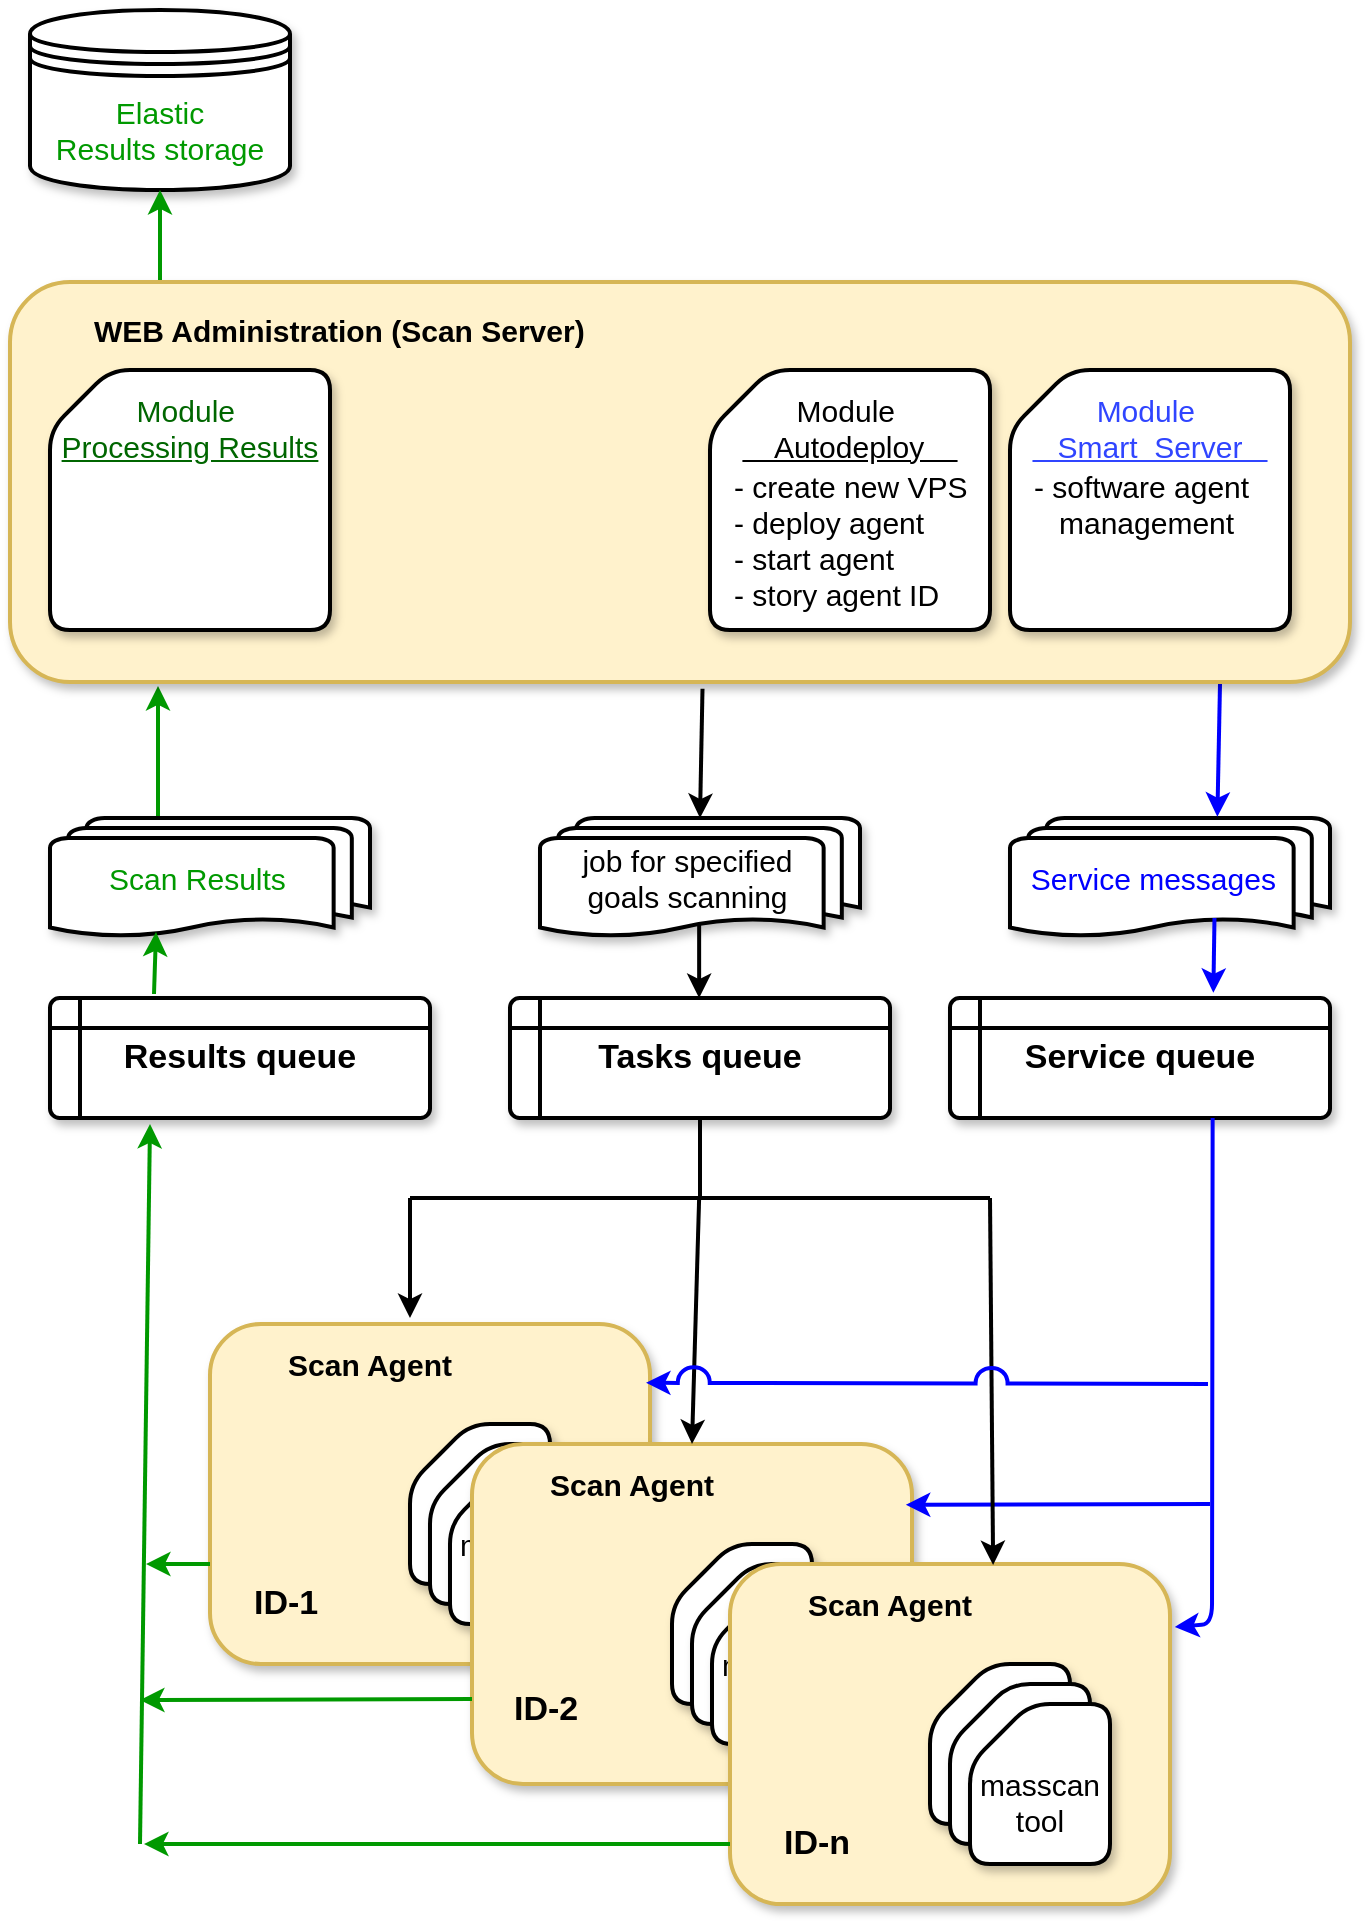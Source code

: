 <mxfile version="12.4.3" type="github" pages="1">
  <diagram id="jQreH99h2N3myDWHS3vS" name="Page-1">
    <mxGraphModel dx="1161" dy="675" grid="1" gridSize="10" guides="1" tooltips="1" connect="1" arrows="1" fold="1" page="1" pageScale="1" pageWidth="827" pageHeight="1169" math="0" shadow="0">
      <root>
        <mxCell id="0"/>
        <mxCell id="1" parent="0"/>
        <mxCell id="-jVmJ1-V1c3GaRNwtS8Z-36" value="" style="group" parent="1" vertex="1" connectable="0">
          <mxGeometry x="220" y="857" width="220" height="170" as="geometry"/>
        </mxCell>
        <mxCell id="-jVmJ1-V1c3GaRNwtS8Z-124" value="" style="group" parent="-jVmJ1-V1c3GaRNwtS8Z-36" vertex="1" connectable="0">
          <mxGeometry width="220" height="170" as="geometry"/>
        </mxCell>
        <mxCell id="-jVmJ1-V1c3GaRNwtS8Z-30" value="" style="rounded=1;whiteSpace=wrap;html=1;shadow=1;glass=0;comic=0;labelBackgroundColor=none;strokeWidth=2;fillColor=#fff2cc;fontSize=15;strokeColor=#d6b656;" parent="-jVmJ1-V1c3GaRNwtS8Z-124" vertex="1">
          <mxGeometry width="220" height="170" as="geometry"/>
        </mxCell>
        <mxCell id="-jVmJ1-V1c3GaRNwtS8Z-31" value="" style="shape=card;whiteSpace=wrap;html=1;rounded=1;shadow=1;glass=0;comic=0;labelBackgroundColor=none;strokeWidth=2;fillColor=#ffffff;gradientColor=none;fontSize=15;fontColor=#000000;" parent="-jVmJ1-V1c3GaRNwtS8Z-124" vertex="1">
          <mxGeometry x="100" y="50" width="70" height="80" as="geometry"/>
        </mxCell>
        <mxCell id="-jVmJ1-V1c3GaRNwtS8Z-32" value="" style="shape=card;whiteSpace=wrap;html=1;rounded=1;shadow=1;glass=0;comic=0;labelBackgroundColor=none;strokeWidth=2;fillColor=#ffffff;gradientColor=none;fontSize=15;fontColor=#000000;" parent="-jVmJ1-V1c3GaRNwtS8Z-124" vertex="1">
          <mxGeometry x="110" y="60" width="70" height="80" as="geometry"/>
        </mxCell>
        <mxCell id="-jVmJ1-V1c3GaRNwtS8Z-33" value="&lt;br&gt;masscan&lt;br&gt;tool" style="shape=card;whiteSpace=wrap;html=1;rounded=1;shadow=1;glass=0;comic=0;labelBackgroundColor=none;strokeWidth=2;fillColor=#ffffff;gradientColor=none;fontSize=15;fontColor=#000000;" parent="-jVmJ1-V1c3GaRNwtS8Z-124" vertex="1">
          <mxGeometry x="120" y="70" width="70" height="80" as="geometry"/>
        </mxCell>
        <mxCell id="-jVmJ1-V1c3GaRNwtS8Z-35" value="Scan Agent" style="text;html=1;strokeColor=none;fillColor=none;align=center;verticalAlign=middle;whiteSpace=wrap;rounded=0;shadow=1;glass=0;comic=0;labelBackgroundColor=none;fontSize=15;fontColor=#000000;fontStyle=1" parent="-jVmJ1-V1c3GaRNwtS8Z-124" vertex="1">
          <mxGeometry x="10" y="10" width="140" height="20" as="geometry"/>
        </mxCell>
        <mxCell id="-jVmJ1-V1c3GaRNwtS8Z-117" value="&lt;font style=&quot;font-size: 17px&quot;&gt;ID-1&lt;/font&gt;" style="text;html=1;strokeColor=none;fillColor=none;align=left;verticalAlign=middle;whiteSpace=wrap;rounded=0;shadow=1;glass=0;comic=0;labelBackgroundColor=none;fontSize=15;fontColor=#000000;fontStyle=1" parent="-jVmJ1-V1c3GaRNwtS8Z-124" vertex="1">
          <mxGeometry x="20" y="130" width="60" height="20" as="geometry"/>
        </mxCell>
        <mxCell id="-jVmJ1-V1c3GaRNwtS8Z-37" value="" style="group" parent="1" vertex="1" connectable="0">
          <mxGeometry x="351" y="917" width="220" height="170" as="geometry"/>
        </mxCell>
        <mxCell id="-jVmJ1-V1c3GaRNwtS8Z-125" value="" style="group" parent="-jVmJ1-V1c3GaRNwtS8Z-37" vertex="1" connectable="0">
          <mxGeometry width="220" height="170" as="geometry"/>
        </mxCell>
        <mxCell id="-jVmJ1-V1c3GaRNwtS8Z-38" value="" style="rounded=1;whiteSpace=wrap;html=1;shadow=1;glass=0;comic=0;labelBackgroundColor=none;strokeWidth=2;fillColor=#fff2cc;fontSize=15;strokeColor=#d6b656;" parent="-jVmJ1-V1c3GaRNwtS8Z-125" vertex="1">
          <mxGeometry width="220" height="170" as="geometry"/>
        </mxCell>
        <mxCell id="-jVmJ1-V1c3GaRNwtS8Z-39" value="" style="shape=card;whiteSpace=wrap;html=1;rounded=1;shadow=1;glass=0;comic=0;labelBackgroundColor=none;strokeWidth=2;fillColor=#ffffff;gradientColor=none;fontSize=15;fontColor=#000000;" parent="-jVmJ1-V1c3GaRNwtS8Z-125" vertex="1">
          <mxGeometry x="100" y="50" width="70" height="80" as="geometry"/>
        </mxCell>
        <mxCell id="-jVmJ1-V1c3GaRNwtS8Z-40" value="" style="shape=card;whiteSpace=wrap;html=1;rounded=1;shadow=1;glass=0;comic=0;labelBackgroundColor=none;strokeWidth=2;fillColor=#ffffff;gradientColor=none;fontSize=15;fontColor=#000000;" parent="-jVmJ1-V1c3GaRNwtS8Z-125" vertex="1">
          <mxGeometry x="110" y="60" width="70" height="80" as="geometry"/>
        </mxCell>
        <mxCell id="-jVmJ1-V1c3GaRNwtS8Z-41" value="&lt;br&gt;masscan&lt;br&gt;tool" style="shape=card;whiteSpace=wrap;html=1;rounded=1;shadow=1;glass=0;comic=0;labelBackgroundColor=none;strokeWidth=2;fillColor=#ffffff;gradientColor=none;fontSize=15;fontColor=#000000;" parent="-jVmJ1-V1c3GaRNwtS8Z-125" vertex="1">
          <mxGeometry x="120" y="70" width="70" height="80" as="geometry"/>
        </mxCell>
        <mxCell id="-jVmJ1-V1c3GaRNwtS8Z-42" value="Scan Agent" style="text;html=1;strokeColor=none;fillColor=none;align=center;verticalAlign=middle;whiteSpace=wrap;rounded=0;shadow=1;glass=0;comic=0;labelBackgroundColor=none;fontSize=15;fontColor=#000000;fontStyle=1" parent="-jVmJ1-V1c3GaRNwtS8Z-125" vertex="1">
          <mxGeometry x="10" y="10" width="140" height="20" as="geometry"/>
        </mxCell>
        <mxCell id="-jVmJ1-V1c3GaRNwtS8Z-118" value="&lt;font style=&quot;font-size: 17px&quot;&gt;ID-2&lt;/font&gt;" style="text;html=1;strokeColor=none;fillColor=none;align=left;verticalAlign=middle;whiteSpace=wrap;rounded=0;shadow=1;glass=0;comic=0;labelBackgroundColor=none;fontSize=15;fontColor=#000000;fontStyle=1" parent="-jVmJ1-V1c3GaRNwtS8Z-125" vertex="1">
          <mxGeometry x="19" y="123" width="60" height="20" as="geometry"/>
        </mxCell>
        <mxCell id="-jVmJ1-V1c3GaRNwtS8Z-43" value="" style="group" parent="1" vertex="1" connectable="0">
          <mxGeometry x="480" y="977" width="220" height="170" as="geometry"/>
        </mxCell>
        <mxCell id="-jVmJ1-V1c3GaRNwtS8Z-126" value="" style="group" parent="-jVmJ1-V1c3GaRNwtS8Z-43" vertex="1" connectable="0">
          <mxGeometry width="220" height="170" as="geometry"/>
        </mxCell>
        <mxCell id="-jVmJ1-V1c3GaRNwtS8Z-44" value="" style="rounded=1;whiteSpace=wrap;html=1;shadow=1;glass=0;comic=0;labelBackgroundColor=none;strokeWidth=2;fillColor=#fff2cc;fontSize=15;strokeColor=#d6b656;" parent="-jVmJ1-V1c3GaRNwtS8Z-126" vertex="1">
          <mxGeometry width="220" height="170" as="geometry"/>
        </mxCell>
        <mxCell id="-jVmJ1-V1c3GaRNwtS8Z-45" value="" style="shape=card;whiteSpace=wrap;html=1;rounded=1;shadow=1;glass=0;comic=0;labelBackgroundColor=none;strokeWidth=2;fillColor=#ffffff;gradientColor=none;fontSize=15;fontColor=#000000;" parent="-jVmJ1-V1c3GaRNwtS8Z-126" vertex="1">
          <mxGeometry x="100" y="50" width="70" height="80" as="geometry"/>
        </mxCell>
        <mxCell id="-jVmJ1-V1c3GaRNwtS8Z-46" value="" style="shape=card;whiteSpace=wrap;html=1;rounded=1;shadow=1;glass=0;comic=0;labelBackgroundColor=none;strokeWidth=2;fillColor=#ffffff;gradientColor=none;fontSize=15;fontColor=#000000;" parent="-jVmJ1-V1c3GaRNwtS8Z-126" vertex="1">
          <mxGeometry x="110" y="60" width="70" height="80" as="geometry"/>
        </mxCell>
        <mxCell id="-jVmJ1-V1c3GaRNwtS8Z-47" value="&lt;br&gt;masscan&lt;br&gt;tool" style="shape=card;whiteSpace=wrap;html=1;rounded=1;shadow=1;glass=0;comic=0;labelBackgroundColor=none;strokeWidth=2;fillColor=#ffffff;gradientColor=none;fontSize=15;fontColor=#000000;" parent="-jVmJ1-V1c3GaRNwtS8Z-126" vertex="1">
          <mxGeometry x="120" y="70" width="70" height="80" as="geometry"/>
        </mxCell>
        <mxCell id="-jVmJ1-V1c3GaRNwtS8Z-48" value="Scan Agent" style="text;html=1;strokeColor=none;fillColor=none;align=center;verticalAlign=middle;whiteSpace=wrap;rounded=0;shadow=1;glass=0;comic=0;labelBackgroundColor=none;fontSize=15;fontColor=#000000;fontStyle=1" parent="-jVmJ1-V1c3GaRNwtS8Z-126" vertex="1">
          <mxGeometry x="10" y="10" width="140" height="20" as="geometry"/>
        </mxCell>
        <mxCell id="-jVmJ1-V1c3GaRNwtS8Z-123" value="&lt;font style=&quot;font-size: 17px&quot;&gt;ID-n&lt;/font&gt;" style="text;html=1;strokeColor=none;fillColor=none;align=left;verticalAlign=middle;whiteSpace=wrap;rounded=0;shadow=1;glass=0;comic=0;labelBackgroundColor=none;fontSize=15;fontColor=#000000;fontStyle=1" parent="-jVmJ1-V1c3GaRNwtS8Z-126" vertex="1">
          <mxGeometry x="25" y="130" width="60" height="20" as="geometry"/>
        </mxCell>
        <mxCell id="-jVmJ1-V1c3GaRNwtS8Z-95" value="" style="group" parent="1" vertex="1" connectable="0">
          <mxGeometry x="140" y="694" width="340" height="423" as="geometry"/>
        </mxCell>
        <mxCell id="-jVmJ1-V1c3GaRNwtS8Z-93" value="" style="endArrow=classic;html=1;strokeWidth=2;fontSize=15;fontColor=#3045FF;strokeColor=#009900;exitX=0;exitY=0.75;exitDx=0;exitDy=0;" parent="-jVmJ1-V1c3GaRNwtS8Z-95" edge="1">
          <mxGeometry width="50" height="50" relative="1" as="geometry">
            <mxPoint x="80" y="283" as="sourcePoint"/>
            <mxPoint x="48" y="283" as="targetPoint"/>
          </mxGeometry>
        </mxCell>
        <mxCell id="-jVmJ1-V1c3GaRNwtS8Z-86" value="&lt;b&gt;&lt;font style=&quot;font-size: 17px&quot;&gt;Results queue&lt;/font&gt;&lt;/b&gt;" style="shape=internalStorage;whiteSpace=wrap;html=1;dx=15;dy=15;rounded=1;arcSize=8;strokeWidth=2;shadow=1;glass=0;comic=0;labelBackgroundColor=none;fillColor=#ffffff;gradientColor=none;fontSize=15;fontColor=#000000;" parent="-jVmJ1-V1c3GaRNwtS8Z-95" vertex="1">
          <mxGeometry width="190" height="60" as="geometry"/>
        </mxCell>
        <mxCell id="-jVmJ1-V1c3GaRNwtS8Z-89" value="" style="endArrow=classic;html=1;strokeWidth=2;fontSize=15;fontColor=#3045FF;strokeColor=#009900;" parent="-jVmJ1-V1c3GaRNwtS8Z-95" edge="1">
          <mxGeometry width="50" height="50" relative="1" as="geometry">
            <mxPoint x="45" y="423" as="sourcePoint"/>
            <mxPoint x="50" y="63" as="targetPoint"/>
          </mxGeometry>
        </mxCell>
        <mxCell id="-jVmJ1-V1c3GaRNwtS8Z-90" value="" style="endArrow=classic;html=1;strokeWidth=2;fontSize=15;fontColor=#3045FF;strokeColor=#009900;exitX=0;exitY=0.75;exitDx=0;exitDy=0;" parent="-jVmJ1-V1c3GaRNwtS8Z-95" source="-jVmJ1-V1c3GaRNwtS8Z-38" edge="1">
          <mxGeometry width="50" height="50" relative="1" as="geometry">
            <mxPoint x="210" y="353" as="sourcePoint"/>
            <mxPoint x="45" y="351" as="targetPoint"/>
          </mxGeometry>
        </mxCell>
        <mxCell id="-jVmJ1-V1c3GaRNwtS8Z-91" value="" style="endArrow=classic;html=1;strokeWidth=2;fontSize=15;fontColor=#3045FF;strokeColor=#009900;exitX=0;exitY=0.75;exitDx=0;exitDy=0;" parent="-jVmJ1-V1c3GaRNwtS8Z-95" edge="1">
          <mxGeometry width="50" height="50" relative="1" as="geometry">
            <mxPoint x="340" y="423" as="sourcePoint"/>
            <mxPoint x="47" y="423" as="targetPoint"/>
          </mxGeometry>
        </mxCell>
        <mxCell id="-jVmJ1-V1c3GaRNwtS8Z-112" value="" style="group" parent="1" vertex="1" connectable="0">
          <mxGeometry x="590" y="537" width="190" height="470" as="geometry"/>
        </mxCell>
        <mxCell id="-jVmJ1-V1c3GaRNwtS8Z-85" value="&lt;b&gt;&lt;font style=&quot;font-size: 17px&quot;&gt;Service queue&lt;/font&gt;&lt;/b&gt;" style="shape=internalStorage;whiteSpace=wrap;html=1;dx=15;dy=15;rounded=1;arcSize=8;strokeWidth=2;shadow=1;glass=0;comic=0;labelBackgroundColor=none;fillColor=#ffffff;gradientColor=none;fontSize=15;fontColor=#000000;" parent="-jVmJ1-V1c3GaRNwtS8Z-112" vertex="1">
          <mxGeometry y="157" width="190" height="60" as="geometry"/>
        </mxCell>
        <mxCell id="-jVmJ1-V1c3GaRNwtS8Z-97" value="&lt;font color=&quot;#0000ff&quot;&gt;Service messages&amp;nbsp; &amp;nbsp;&amp;nbsp;&lt;/font&gt;" style="strokeWidth=2;html=1;shape=mxgraph.flowchart.multi-document;whiteSpace=wrap;rounded=1;shadow=1;glass=0;comic=0;labelBackgroundColor=none;fillColor=#ffffff;gradientColor=none;fontSize=15;fontColor=#3045FF;" parent="-jVmJ1-V1c3GaRNwtS8Z-112" vertex="1">
          <mxGeometry x="30" y="67" width="160" height="60" as="geometry"/>
        </mxCell>
        <mxCell id="-jVmJ1-V1c3GaRNwtS8Z-107" value="" style="endArrow=classic;html=1;strokeColor=#0000FF;strokeWidth=2;fontSize=15;fontColor=#3045FF;entryX=0.648;entryY=-0.01;entryDx=0;entryDy=0;entryPerimeter=0;" parent="-jVmJ1-V1c3GaRNwtS8Z-112" target="-jVmJ1-V1c3GaRNwtS8Z-97" edge="1">
          <mxGeometry width="50" height="50" relative="1" as="geometry">
            <mxPoint x="135" as="sourcePoint"/>
            <mxPoint x="85" y="50" as="targetPoint"/>
          </mxGeometry>
        </mxCell>
        <mxCell id="-jVmJ1-V1c3GaRNwtS8Z-108" value="" style="endArrow=classic;html=1;strokeColor=#0000FF;strokeWidth=2;fontSize=15;fontColor=#3045FF;entryX=0.648;entryY=-0.01;entryDx=0;entryDy=0;entryPerimeter=0;exitX=0.639;exitY=0.834;exitDx=0;exitDy=0;exitPerimeter=0;" parent="-jVmJ1-V1c3GaRNwtS8Z-112" source="-jVmJ1-V1c3GaRNwtS8Z-97" edge="1">
          <mxGeometry width="50" height="50" relative="1" as="geometry">
            <mxPoint x="133" y="88" as="sourcePoint"/>
            <mxPoint x="131.68" y="154.4" as="targetPoint"/>
          </mxGeometry>
        </mxCell>
        <mxCell id="-jVmJ1-V1c3GaRNwtS8Z-109" value="" style="endArrow=classic;html=1;strokeColor=#0000FF;strokeWidth=2;fontSize=15;fontColor=#3045FF;comic=0;shadow=0;entryX=1.011;entryY=0.185;entryDx=0;entryDy=0;entryPerimeter=0;" parent="-jVmJ1-V1c3GaRNwtS8Z-112" target="-jVmJ1-V1c3GaRNwtS8Z-44" edge="1">
          <mxGeometry width="50" height="50" relative="1" as="geometry">
            <mxPoint x="131.32" y="217" as="sourcePoint"/>
            <mxPoint x="130" y="477" as="targetPoint"/>
            <Array as="points">
              <mxPoint x="131" y="470"/>
            </Array>
          </mxGeometry>
        </mxCell>
        <mxCell id="-jVmJ1-V1c3GaRNwtS8Z-128" value="" style="endArrow=classic;html=1;shadow=0;strokeColor=#0000FF;strokeWidth=2;fontSize=15;fontColor=#3045FF;jumpStyle=arc;entryX=0.986;entryY=0.179;entryDx=0;entryDy=0;entryPerimeter=0;" parent="-jVmJ1-V1c3GaRNwtS8Z-112" target="-jVmJ1-V1c3GaRNwtS8Z-38" edge="1">
          <mxGeometry width="50" height="50" relative="1" as="geometry">
            <mxPoint x="130" y="410" as="sourcePoint"/>
            <mxPoint x="-10" y="410" as="targetPoint"/>
            <Array as="points">
              <mxPoint x="130" y="410"/>
            </Array>
          </mxGeometry>
        </mxCell>
        <mxCell id="-jVmJ1-V1c3GaRNwtS8Z-113" value="" style="group" parent="1" vertex="1" connectable="0">
          <mxGeometry x="320" y="604" width="290" height="250" as="geometry"/>
        </mxCell>
        <mxCell id="-jVmJ1-V1c3GaRNwtS8Z-94" value="" style="group" parent="-jVmJ1-V1c3GaRNwtS8Z-113" vertex="1" connectable="0">
          <mxGeometry width="290" height="250" as="geometry"/>
        </mxCell>
        <mxCell id="-jVmJ1-V1c3GaRNwtS8Z-69" value="" style="endArrow=classic;html=1;strokeWidth=2;fontSize=15;fontColor=#000000;entryX=0.5;entryY=0;entryDx=0;entryDy=0;" parent="-jVmJ1-V1c3GaRNwtS8Z-94" edge="1">
          <mxGeometry width="50" height="50" relative="1" as="geometry">
            <mxPoint y="190" as="sourcePoint"/>
            <mxPoint y="250" as="targetPoint"/>
          </mxGeometry>
        </mxCell>
        <mxCell id="-jVmJ1-V1c3GaRNwtS8Z-71" value="" style="endArrow=classic;html=1;strokeWidth=2;fontSize=15;fontColor=#000000;entryX=0.5;entryY=0;entryDx=0;entryDy=0;" parent="-jVmJ1-V1c3GaRNwtS8Z-94" target="-jVmJ1-V1c3GaRNwtS8Z-38" edge="1">
          <mxGeometry width="50" height="50" relative="1" as="geometry">
            <mxPoint x="144.57" y="190" as="sourcePoint"/>
            <mxPoint x="144.57" y="250" as="targetPoint"/>
          </mxGeometry>
        </mxCell>
        <mxCell id="-jVmJ1-V1c3GaRNwtS8Z-72" value="" style="endArrow=classic;html=1;strokeWidth=2;fontSize=15;fontColor=#000000;entryX=0.598;entryY=0.003;entryDx=0;entryDy=0;entryPerimeter=0;" parent="-jVmJ1-V1c3GaRNwtS8Z-94" target="-jVmJ1-V1c3GaRNwtS8Z-44" edge="1">
          <mxGeometry width="50" height="50" relative="1" as="geometry">
            <mxPoint x="290" y="190" as="sourcePoint"/>
            <mxPoint x="290" y="250" as="targetPoint"/>
          </mxGeometry>
        </mxCell>
        <mxCell id="-jVmJ1-V1c3GaRNwtS8Z-60" value="" style="endArrow=none;html=1;fontSize=15;fontColor=#000000;entryX=0.5;entryY=1;entryDx=0;entryDy=0;strokeWidth=2;" parent="-jVmJ1-V1c3GaRNwtS8Z-94" target="-jVmJ1-V1c3GaRNwtS8Z-51" edge="1">
          <mxGeometry width="50" height="50" relative="1" as="geometry">
            <mxPoint x="145" y="190" as="sourcePoint"/>
            <mxPoint x="150" y="170" as="targetPoint"/>
          </mxGeometry>
        </mxCell>
        <mxCell id="-jVmJ1-V1c3GaRNwtS8Z-51" value="&lt;b&gt;&lt;font style=&quot;font-size: 17px&quot;&gt;Tasks queue&lt;/font&gt;&lt;/b&gt;" style="shape=internalStorage;whiteSpace=wrap;html=1;dx=15;dy=15;rounded=1;arcSize=8;strokeWidth=2;shadow=1;glass=0;comic=0;labelBackgroundColor=none;fillColor=#ffffff;gradientColor=none;fontSize=15;fontColor=#000000;" parent="-jVmJ1-V1c3GaRNwtS8Z-94" vertex="1">
          <mxGeometry x="50" y="90" width="190" height="60" as="geometry"/>
        </mxCell>
        <mxCell id="-jVmJ1-V1c3GaRNwtS8Z-52" value="job for specified&amp;nbsp; &amp;nbsp;&lt;br&gt;goals scanning&amp;nbsp; &amp;nbsp;" style="strokeWidth=2;html=1;shape=mxgraph.flowchart.multi-document;whiteSpace=wrap;rounded=1;shadow=1;glass=0;comic=0;labelBackgroundColor=none;fillColor=#ffffff;gradientColor=none;fontSize=15;fontColor=#000000;" parent="-jVmJ1-V1c3GaRNwtS8Z-94" vertex="1">
          <mxGeometry x="65" width="160" height="60" as="geometry"/>
        </mxCell>
        <mxCell id="-jVmJ1-V1c3GaRNwtS8Z-55" value="" style="endArrow=classic;html=1;fontSize=15;fontColor=#000000;exitX=0.5;exitY=0.88;exitDx=0;exitDy=0;exitPerimeter=0;strokeWidth=2;" parent="-jVmJ1-V1c3GaRNwtS8Z-94" edge="1">
          <mxGeometry width="50" height="50" relative="1" as="geometry">
            <mxPoint x="144.57" y="52.8" as="sourcePoint"/>
            <mxPoint x="144.57" y="90" as="targetPoint"/>
          </mxGeometry>
        </mxCell>
        <mxCell id="-jVmJ1-V1c3GaRNwtS8Z-61" value="" style="endArrow=none;html=1;fontSize=15;fontColor=#000000;strokeWidth=2;" parent="-jVmJ1-V1c3GaRNwtS8Z-94" edge="1">
          <mxGeometry width="50" height="50" relative="1" as="geometry">
            <mxPoint x="290" y="190" as="sourcePoint"/>
            <mxPoint y="190" as="targetPoint"/>
          </mxGeometry>
        </mxCell>
        <mxCell id="-jVmJ1-V1c3GaRNwtS8Z-111" value="" style="endArrow=classic;html=1;shadow=0;strokeColor=#0000FF;strokeWidth=2;fontSize=15;fontColor=#3045FF;targetPerimeterSpacing=0;sourcePerimeterSpacing=0;jumpStyle=arc;jumpSize=14;entryX=0.991;entryY=0.173;entryDx=0;entryDy=0;entryPerimeter=0;" parent="-jVmJ1-V1c3GaRNwtS8Z-94" target="-jVmJ1-V1c3GaRNwtS8Z-30" edge="1">
          <mxGeometry width="50" height="50" relative="1" as="geometry">
            <mxPoint x="399" y="283" as="sourcePoint"/>
            <mxPoint x="250.0" y="283.0" as="targetPoint"/>
          </mxGeometry>
        </mxCell>
        <mxCell id="-jVmJ1-V1c3GaRNwtS8Z-114" value="" style="group" parent="1" vertex="1" connectable="0">
          <mxGeometry x="140" y="538" width="160" height="154" as="geometry"/>
        </mxCell>
        <mxCell id="-jVmJ1-V1c3GaRNwtS8Z-99" value="" style="endArrow=classic;html=1;strokeColor=#009900;strokeWidth=2;fontSize=15;fontColor=#3045FF;" parent="-jVmJ1-V1c3GaRNwtS8Z-114" edge="1">
          <mxGeometry width="50" height="50" relative="1" as="geometry">
            <mxPoint x="54" y="66" as="sourcePoint"/>
            <mxPoint x="54" as="targetPoint"/>
          </mxGeometry>
        </mxCell>
        <mxCell id="-jVmJ1-V1c3GaRNwtS8Z-96" value="&lt;font color=&quot;#009900&quot;&gt;Scan Results&amp;nbsp; &amp;nbsp;&lt;/font&gt;" style="strokeWidth=2;html=1;shape=mxgraph.flowchart.multi-document;whiteSpace=wrap;rounded=1;shadow=1;glass=0;comic=0;labelBackgroundColor=none;fillColor=#ffffff;gradientColor=none;fontSize=15;fontColor=#3045FF;" parent="-jVmJ1-V1c3GaRNwtS8Z-114" vertex="1">
          <mxGeometry y="66" width="160" height="60" as="geometry"/>
        </mxCell>
        <mxCell id="-jVmJ1-V1c3GaRNwtS8Z-104" value="" style="endArrow=classic;html=1;strokeColor=#009900;strokeWidth=2;fontSize=15;fontColor=#3045FF;" parent="-jVmJ1-V1c3GaRNwtS8Z-114" edge="1">
          <mxGeometry width="50" height="50" relative="1" as="geometry">
            <mxPoint x="52" y="154" as="sourcePoint"/>
            <mxPoint x="53" y="123.0" as="targetPoint"/>
          </mxGeometry>
        </mxCell>
        <mxCell id="-jVmJ1-V1c3GaRNwtS8Z-79" value="" style="endArrow=classic;html=1;strokeWidth=2;fontSize=15;fontColor=#000000;entryX=0.5;entryY=0;entryDx=0;entryDy=0;entryPerimeter=0;exitX=0.514;exitY=1.022;exitDx=0;exitDy=0;exitPerimeter=0;" parent="1" target="-jVmJ1-V1c3GaRNwtS8Z-52" edge="1">
          <mxGeometry width="50" height="50" relative="1" as="geometry">
            <mxPoint x="466.25" y="539.368" as="sourcePoint"/>
            <mxPoint x="-120" y="-530" as="targetPoint"/>
          </mxGeometry>
        </mxCell>
        <mxCell id="-jVmJ1-V1c3GaRNwtS8Z-132" value="" style="group" parent="1" vertex="1" connectable="0">
          <mxGeometry x="130" y="200" width="130" height="140" as="geometry"/>
        </mxCell>
        <mxCell id="-jVmJ1-V1c3GaRNwtS8Z-129" value="&lt;font color=&quot;#009900&quot;&gt;Elastic&lt;br&gt;Results storage&lt;/font&gt;" style="shape=datastore;whiteSpace=wrap;html=1;rounded=1;shadow=1;glass=0;comic=0;labelBackgroundColor=none;strokeWidth=2;fillColor=#ffffff;gradientColor=none;fontSize=15;fontColor=#3045FF;" parent="-jVmJ1-V1c3GaRNwtS8Z-132" vertex="1">
          <mxGeometry width="130" height="90" as="geometry"/>
        </mxCell>
        <mxCell id="-jVmJ1-V1c3GaRNwtS8Z-130" value="" style="endArrow=classic;html=1;shadow=0;strokeColor=#009900;strokeWidth=2;fontSize=15;fontColor=#3045FF;" parent="-jVmJ1-V1c3GaRNwtS8Z-132" target="-jVmJ1-V1c3GaRNwtS8Z-129" edge="1">
          <mxGeometry width="50" height="50" relative="1" as="geometry">
            <mxPoint x="65" y="140" as="sourcePoint"/>
            <mxPoint x="115" y="97" as="targetPoint"/>
          </mxGeometry>
        </mxCell>
        <mxCell id="-jVmJ1-V1c3GaRNwtS8Z-157" value="" style="group" parent="1" vertex="1" connectable="0">
          <mxGeometry x="120" y="336" width="670" height="200" as="geometry"/>
        </mxCell>
        <mxCell id="-jVmJ1-V1c3GaRNwtS8Z-150" value="" style="group" parent="-jVmJ1-V1c3GaRNwtS8Z-157" vertex="1" connectable="0">
          <mxGeometry width="670" height="200" as="geometry"/>
        </mxCell>
        <mxCell id="-jVmJ1-V1c3GaRNwtS8Z-141" value="" style="rounded=1;whiteSpace=wrap;html=1;shadow=1;glass=0;comic=0;labelBackgroundColor=none;strokeWidth=2;fillColor=#fff2cc;fontSize=15;strokeColor=#d6b656;" parent="-jVmJ1-V1c3GaRNwtS8Z-150" vertex="1">
          <mxGeometry width="670" height="200" as="geometry"/>
        </mxCell>
        <mxCell id="-jVmJ1-V1c3GaRNwtS8Z-149" value="&lt;b&gt;WEB Administration (Scan Server)&lt;/b&gt;" style="text;html=1;strokeColor=none;fillColor=none;align=left;verticalAlign=middle;whiteSpace=wrap;rounded=0;shadow=1;glass=0;comic=0;labelBackgroundColor=none;fontSize=15;fontColor=#000000;" parent="-jVmJ1-V1c3GaRNwtS8Z-150" vertex="1">
          <mxGeometry x="40" y="14" width="320" height="20" as="geometry"/>
        </mxCell>
        <mxCell id="-jVmJ1-V1c3GaRNwtS8Z-151" value="" style="group" parent="-jVmJ1-V1c3GaRNwtS8Z-157" vertex="1" connectable="0">
          <mxGeometry x="500" y="44" width="140" height="130" as="geometry"/>
        </mxCell>
        <mxCell id="-jVmJ1-V1c3GaRNwtS8Z-152" value="Module&amp;nbsp;&lt;br&gt;&lt;u&gt;&amp;nbsp; &amp;nbsp;Smart&amp;nbsp; Server&amp;nbsp; &amp;nbsp;&lt;/u&gt;&lt;br&gt;&lt;br&gt;&lt;br&gt;&lt;br&gt;&lt;br&gt;" style="shape=card;whiteSpace=wrap;html=1;rounded=1;shadow=1;glass=0;comic=0;labelBackgroundColor=none;strokeWidth=2;fillColor=#ffffff;gradientColor=none;fontSize=15;fontColor=#3045FF;" parent="-jVmJ1-V1c3GaRNwtS8Z-151" vertex="1">
          <mxGeometry width="140" height="130" as="geometry"/>
        </mxCell>
        <mxCell id="-jVmJ1-V1c3GaRNwtS8Z-153" value="&lt;br style=&quot;color: rgb(0 , 0 , 0)&quot;&gt;&lt;span style=&quot;color: rgb(0 , 0 , 0)&quot;&gt;- software agent&amp;nbsp; &amp;nbsp; &amp;nbsp;management&lt;br&gt;&lt;br&gt;&lt;br&gt;&lt;br&gt;&lt;/span&gt;" style="text;html=1;strokeColor=none;fillColor=none;align=left;verticalAlign=middle;whiteSpace=wrap;rounded=0;shadow=1;glass=0;comic=0;labelBackgroundColor=none;fontSize=15;fontColor=#3045FF;" parent="-jVmJ1-V1c3GaRNwtS8Z-151" vertex="1">
          <mxGeometry x="10" y="50" width="120" height="70" as="geometry"/>
        </mxCell>
        <mxCell id="-jVmJ1-V1c3GaRNwtS8Z-154" value="" style="group" parent="-jVmJ1-V1c3GaRNwtS8Z-157" vertex="1" connectable="0">
          <mxGeometry x="350" y="44" width="140" height="130" as="geometry"/>
        </mxCell>
        <mxCell id="-jVmJ1-V1c3GaRNwtS8Z-155" value="&lt;font color=&quot;#000000&quot;&gt;Module&amp;nbsp;&lt;br&gt;&lt;u&gt;&amp;nbsp; &amp;nbsp; Autodeploy&amp;nbsp; &amp;nbsp;&amp;nbsp;&lt;/u&gt;&lt;br&gt;&lt;br&gt;&lt;br&gt;&lt;br&gt;&lt;br&gt;&lt;/font&gt;" style="shape=card;whiteSpace=wrap;html=1;rounded=1;shadow=1;glass=0;comic=0;labelBackgroundColor=none;strokeWidth=2;fillColor=#ffffff;gradientColor=none;fontSize=15;fontColor=#3045FF;" parent="-jVmJ1-V1c3GaRNwtS8Z-154" vertex="1">
          <mxGeometry width="140" height="130" as="geometry"/>
        </mxCell>
        <mxCell id="-jVmJ1-V1c3GaRNwtS8Z-156" value="&lt;br style=&quot;color: rgb(0 , 0 , 0)&quot;&gt;&lt;span style=&quot;color: rgb(0 , 0 , 0)&quot;&gt;- create new VPS&lt;br&gt;- deploy agent&lt;br&gt;- start agent&lt;br&gt;- story agent ID&lt;br&gt;&lt;br&gt;&lt;/span&gt;" style="text;html=1;strokeColor=none;fillColor=none;align=left;verticalAlign=middle;whiteSpace=wrap;rounded=0;shadow=1;glass=0;comic=0;labelBackgroundColor=none;fontSize=15;fontColor=#3045FF;" parent="-jVmJ1-V1c3GaRNwtS8Z-154" vertex="1">
          <mxGeometry x="10" y="50" width="120" height="70" as="geometry"/>
        </mxCell>
        <mxCell id="1VGXTUs-d3SxIM9BYk_C-2" value="&lt;font color=&quot;#006600&quot;&gt;Module&amp;nbsp;&lt;br&gt;&lt;u&gt;Processing Results&lt;br&gt;&lt;/u&gt;&lt;br&gt;&lt;br&gt;&lt;br&gt;&lt;br&gt;&lt;/font&gt;" style="shape=card;whiteSpace=wrap;html=1;rounded=1;shadow=1;glass=0;comic=0;labelBackgroundColor=none;strokeWidth=2;fillColor=#ffffff;gradientColor=none;fontSize=15;fontColor=#3045FF;" vertex="1" parent="1">
          <mxGeometry x="140" y="380" width="140" height="130" as="geometry"/>
        </mxCell>
      </root>
    </mxGraphModel>
  </diagram>
</mxfile>

